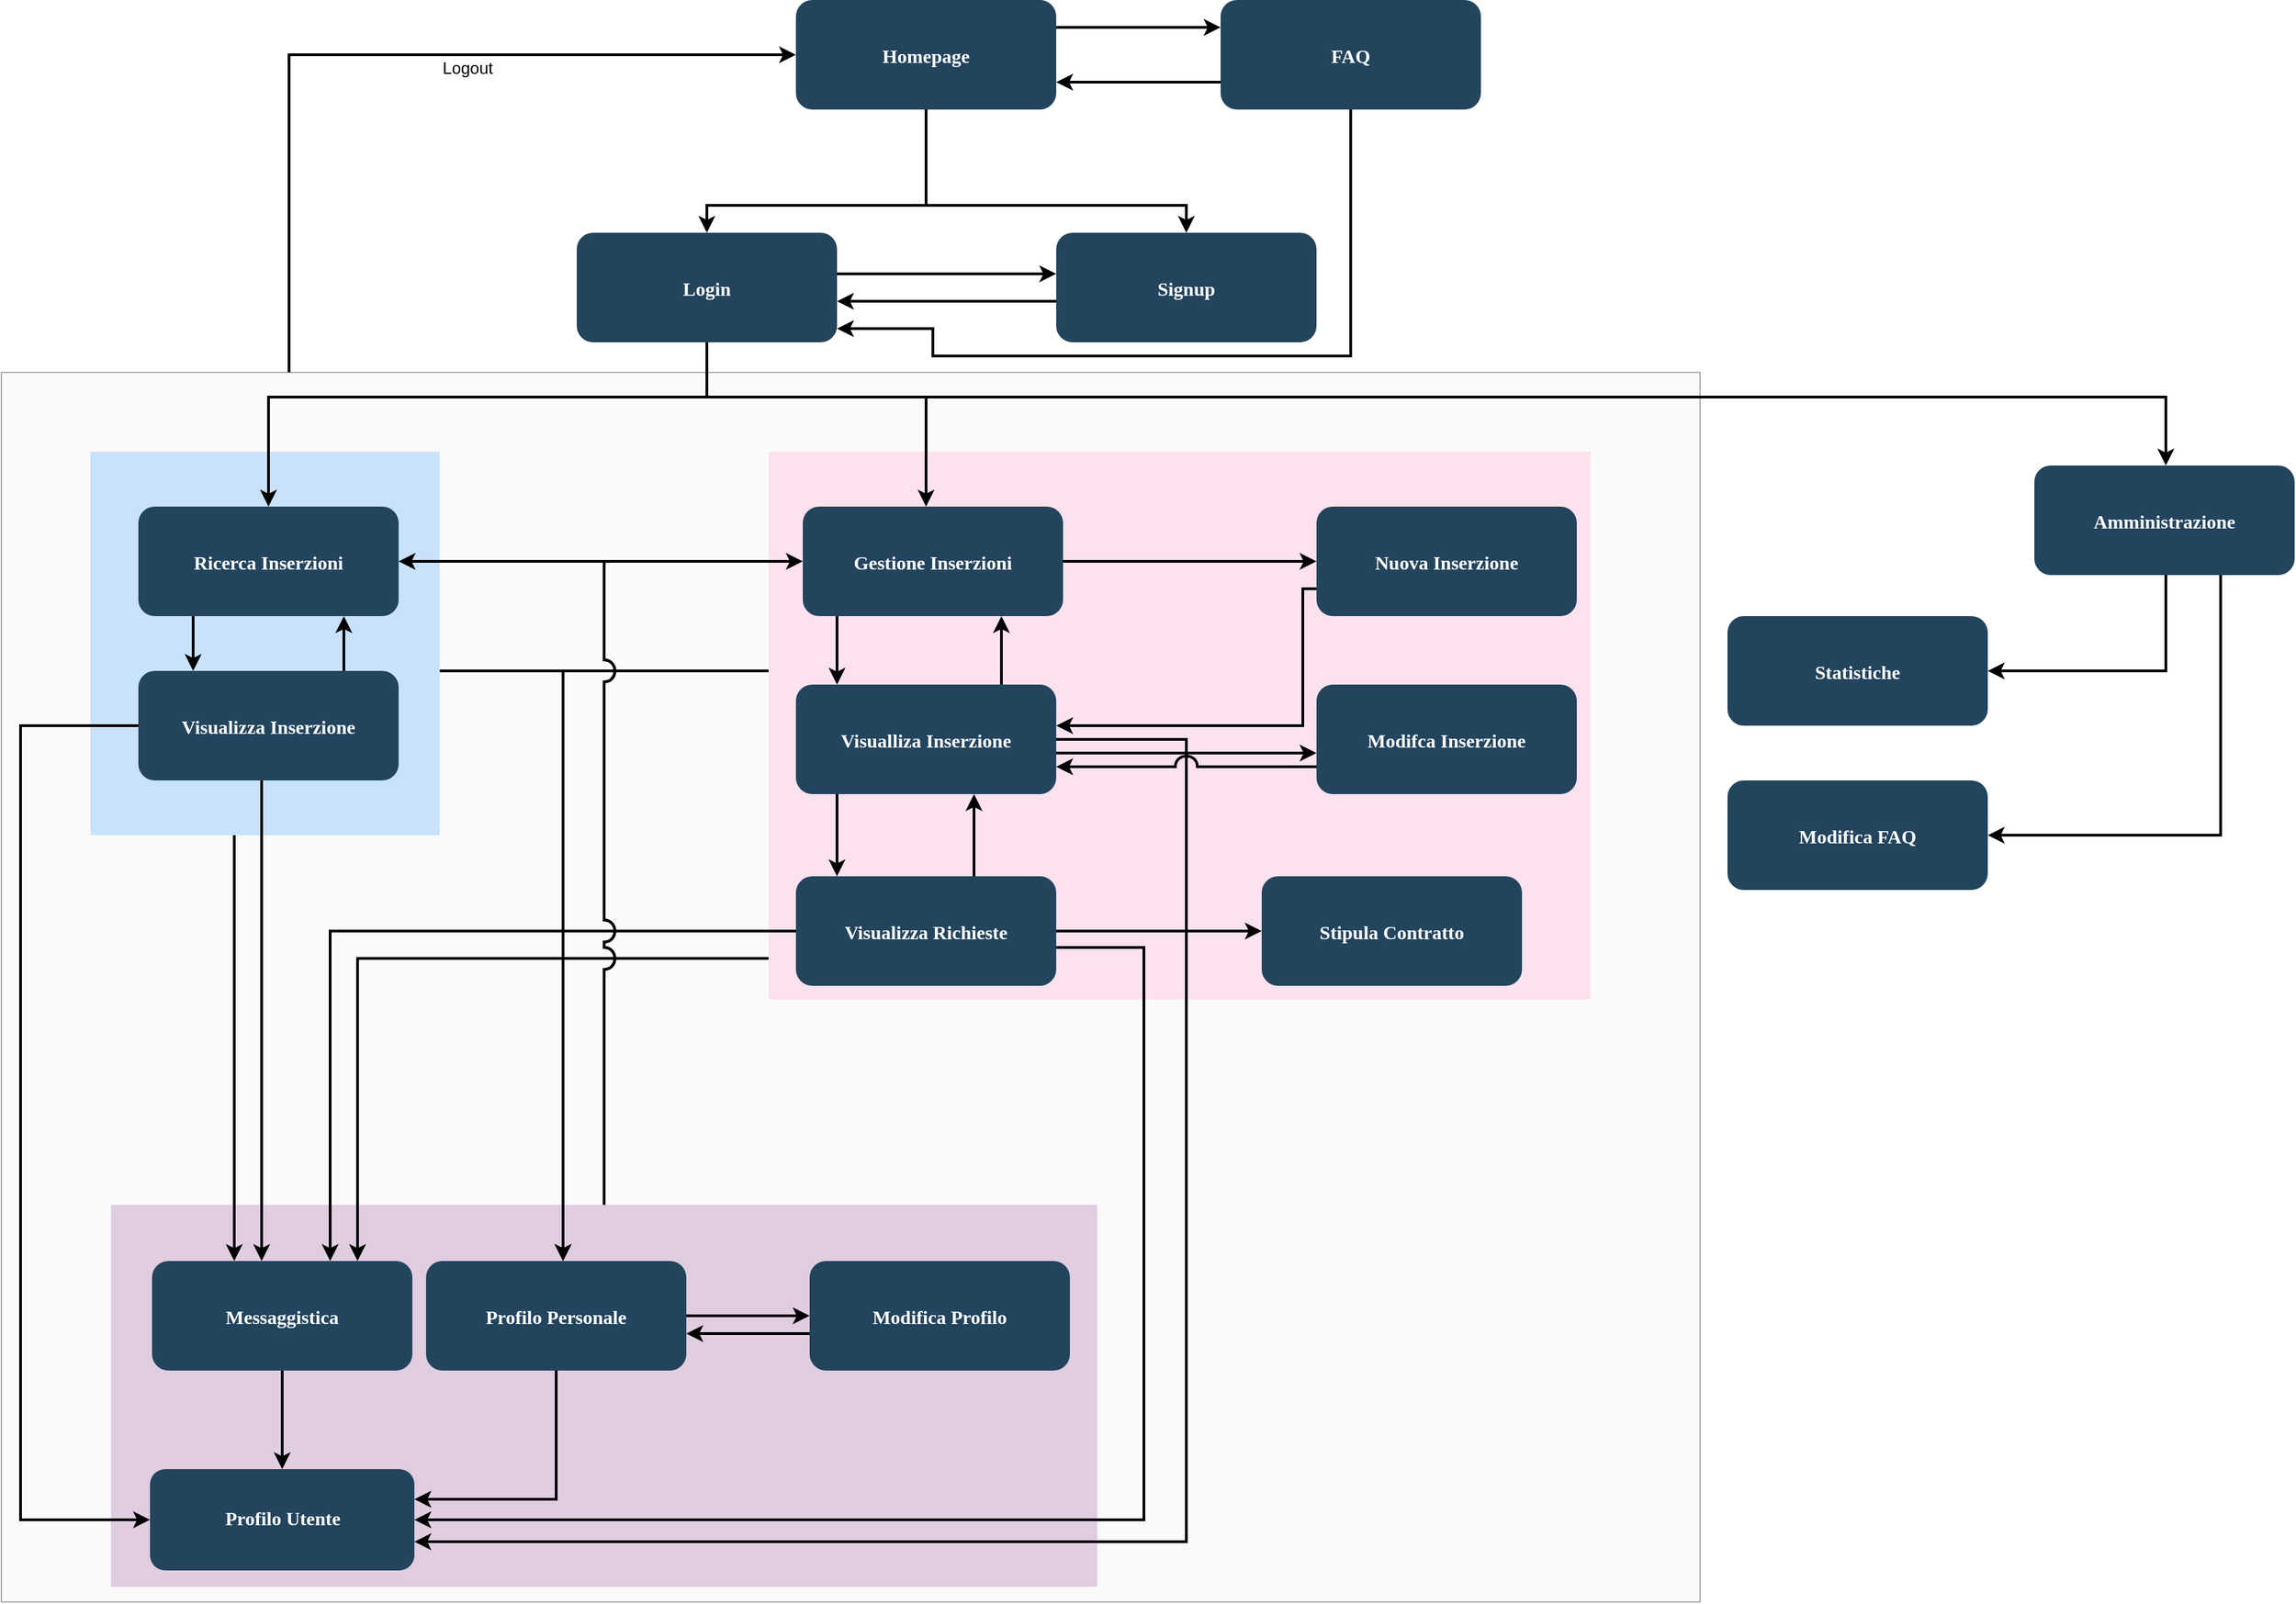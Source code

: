 <mxfile version="17.4.2" type="device" pages="2"><diagram name="Page-1" id="2c0d36ab-eaac-3732-788b-9136903baeff"><mxGraphModel dx="1720" dy="1222" grid="0" gridSize="10" guides="1" tooltips="1" connect="1" arrows="1" fold="1" page="1" pageScale="1.5" pageWidth="1169" pageHeight="827" background="none" math="0" shadow="0"><root><mxCell id="0"/><mxCell id="1" parent="0"/><mxCell id="XUxsGX9mkScb13CXOQdt-183" style="edgeStyle=orthogonalEdgeStyle;rounded=0;jumpStyle=arc;jumpSize=14;orthogonalLoop=1;jettySize=auto;html=1;targetPerimeterSpacing=0;strokeWidth=2;" parent="1" source="XUxsGX9mkScb13CXOQdt-182" target="2" edge="1"><mxGeometry relative="1" as="geometry"><Array as="points"><mxPoint x="210" y="110"/></Array></mxGeometry></mxCell><mxCell id="XUxsGX9mkScb13CXOQdt-182" value="" style="rounded=0;whiteSpace=wrap;html=1;fillColor=#f5f5f5;opacity=50;fontColor=#333333;strokeColor=#666666;" parent="1" vertex="1"><mxGeometry y="342" width="1240" height="898" as="geometry"/></mxCell><mxCell id="XUxsGX9mkScb13CXOQdt-155" value="" style="rounded=0;whiteSpace=wrap;html=1;fillColor=#c8a2c8;strokeColor=none;opacity=50;" parent="1" vertex="1"><mxGeometry x="80" y="950" width="720" height="279" as="geometry"/></mxCell><mxCell id="XUxsGX9mkScb13CXOQdt-161" style="edgeStyle=orthogonalEdgeStyle;rounded=0;orthogonalLoop=1;jettySize=auto;html=1;targetPerimeterSpacing=0;strokeWidth=2;" parent="1" source="XUxsGX9mkScb13CXOQdt-153" target="XUxsGX9mkScb13CXOQdt-157" edge="1"><mxGeometry relative="1" as="geometry"><Array as="points"><mxPoint x="410" y="560"/></Array></mxGeometry></mxCell><mxCell id="XUxsGX9mkScb13CXOQdt-167" style="edgeStyle=orthogonalEdgeStyle;rounded=0;orthogonalLoop=1;jettySize=auto;html=1;targetPerimeterSpacing=0;strokeWidth=2;" parent="1" source="XUxsGX9mkScb13CXOQdt-153" target="XUxsGX9mkScb13CXOQdt-165" edge="1"><mxGeometry relative="1" as="geometry"><Array as="points"><mxPoint x="170" y="840"/><mxPoint x="170" y="840"/></Array></mxGeometry></mxCell><mxCell id="XUxsGX9mkScb13CXOQdt-153" value="" style="rounded=0;whiteSpace=wrap;html=1;fillColor=#99CCFF;strokeColor=none;opacity=50;" parent="1" vertex="1"><mxGeometry x="65" y="400" width="255" height="280" as="geometry"/></mxCell><mxCell id="XUxsGX9mkScb13CXOQdt-159" style="edgeStyle=orthogonalEdgeStyle;rounded=0;orthogonalLoop=1;jettySize=auto;html=1;targetPerimeterSpacing=0;strokeWidth=2;" parent="1" source="XUxsGX9mkScb13CXOQdt-154" target="XUxsGX9mkScb13CXOQdt-157" edge="1"><mxGeometry relative="1" as="geometry"><Array as="points"><mxPoint x="410" y="560"/></Array></mxGeometry></mxCell><mxCell id="XUxsGX9mkScb13CXOQdt-168" style="edgeStyle=orthogonalEdgeStyle;rounded=0;orthogonalLoop=1;jettySize=auto;html=1;targetPerimeterSpacing=0;strokeWidth=2;" parent="1" source="XUxsGX9mkScb13CXOQdt-154" target="XUxsGX9mkScb13CXOQdt-165" edge="1"><mxGeometry relative="1" as="geometry"><Array as="points"><mxPoint x="260" y="770"/></Array></mxGeometry></mxCell><mxCell id="XUxsGX9mkScb13CXOQdt-154" value="" style="rounded=0;whiteSpace=wrap;html=1;fillColor=#FFCCE6;strokeColor=none;opacity=50;" parent="1" vertex="1"><mxGeometry x="560" y="400" width="600" height="400" as="geometry"/></mxCell><mxCell id="XUxsGX9mkScb13CXOQdt-131" style="edgeStyle=orthogonalEdgeStyle;rounded=0;orthogonalLoop=1;jettySize=auto;html=1;targetPerimeterSpacing=0;strokeWidth=2;" parent="1" source="2" target="XUxsGX9mkScb13CXOQdt-130" edge="1"><mxGeometry relative="1" as="geometry"><Array as="points"><mxPoint x="675" y="220"/><mxPoint x="865" y="220"/></Array></mxGeometry></mxCell><mxCell id="XUxsGX9mkScb13CXOQdt-202" style="edgeStyle=orthogonalEdgeStyle;rounded=0;jumpStyle=arc;jumpSize=14;orthogonalLoop=1;jettySize=auto;html=1;targetPerimeterSpacing=0;strokeWidth=2;" parent="1" source="2" target="XUxsGX9mkScb13CXOQdt-201" edge="1"><mxGeometry relative="1" as="geometry"><Array as="points"><mxPoint x="830" y="90"/><mxPoint x="830" y="90"/></Array></mxGeometry></mxCell><mxCell id="2" value="Homepage" style="rounded=1;fillColor=#23445D;gradientColor=none;strokeColor=none;fontColor=#FFFFFF;fontStyle=1;fontFamily=Tahoma;fontSize=14" parent="1" vertex="1"><mxGeometry x="580" y="70" width="190" height="80" as="geometry"/></mxCell><mxCell id="59" value="" style="edgeStyle=elbowEdgeStyle;elbow=vertical;strokeWidth=2;rounded=0" parent="1" source="2" target="XUxsGX9mkScb13CXOQdt-123" edge="1"><mxGeometry x="347" y="225.5" width="100" height="100" as="geometry"><mxPoint x="920" y="300" as="sourcePoint"/><mxPoint x="850" y="320" as="targetPoint"/><Array as="points"><mxPoint x="515" y="220"/><mxPoint x="550" y="200"/><mxPoint x="720" y="200"/><mxPoint x="590" y="220"/><mxPoint x="580" y="200"/><mxPoint x="870" y="280"/><mxPoint x="850" y="280"/><mxPoint x="850" y="290"/><mxPoint x="850" y="300"/><mxPoint x="980" y="250"/><mxPoint x="980" y="226"/><mxPoint x="920" y="300"/></Array></mxGeometry></mxCell><mxCell id="XUxsGX9mkScb13CXOQdt-128" style="edgeStyle=orthogonalEdgeStyle;rounded=0;orthogonalLoop=1;jettySize=auto;html=1;targetPerimeterSpacing=0;strokeWidth=2;" parent="1" source="XUxsGX9mkScb13CXOQdt-123" target="XUxsGX9mkScb13CXOQdt-129" edge="1"><mxGeometry relative="1" as="geometry"><mxPoint x="590" y="360" as="targetPoint"/><Array as="points"><mxPoint x="515" y="360"/><mxPoint x="195" y="360"/></Array></mxGeometry></mxCell><mxCell id="XUxsGX9mkScb13CXOQdt-132" style="edgeStyle=orthogonalEdgeStyle;rounded=0;orthogonalLoop=1;jettySize=auto;html=1;targetPerimeterSpacing=0;strokeWidth=2;" parent="1" source="XUxsGX9mkScb13CXOQdt-123" target="XUxsGX9mkScb13CXOQdt-130" edge="1"><mxGeometry relative="1" as="geometry"><Array as="points"><mxPoint x="640" y="270"/><mxPoint x="640" y="270"/></Array></mxGeometry></mxCell><mxCell id="XUxsGX9mkScb13CXOQdt-145" style="edgeStyle=orthogonalEdgeStyle;rounded=0;orthogonalLoop=1;jettySize=auto;html=1;targetPerimeterSpacing=0;strokeWidth=2;" parent="1" source="XUxsGX9mkScb13CXOQdt-123" target="XUxsGX9mkScb13CXOQdt-143" edge="1"><mxGeometry relative="1" as="geometry"><Array as="points"><mxPoint x="515" y="360"/><mxPoint x="675" y="360"/></Array></mxGeometry></mxCell><mxCell id="XUxsGX9mkScb13CXOQdt-150" style="edgeStyle=orthogonalEdgeStyle;rounded=0;orthogonalLoop=1;jettySize=auto;html=1;targetPerimeterSpacing=0;strokeWidth=2;" parent="1" source="XUxsGX9mkScb13CXOQdt-123" target="XUxsGX9mkScb13CXOQdt-144" edge="1"><mxGeometry relative="1" as="geometry"><Array as="points"><mxPoint x="515" y="360"/><mxPoint x="1580" y="360"/></Array></mxGeometry></mxCell><mxCell id="XUxsGX9mkScb13CXOQdt-123" value="Login" style="rounded=1;fillColor=#23445D;gradientColor=none;strokeColor=none;fontColor=#FFFFFF;fontStyle=1;fontFamily=Tahoma;fontSize=14" parent="1" vertex="1"><mxGeometry x="420" y="240" width="190" height="80" as="geometry"/></mxCell><mxCell id="XUxsGX9mkScb13CXOQdt-163" style="edgeStyle=orthogonalEdgeStyle;rounded=0;orthogonalLoop=1;jettySize=auto;html=1;targetPerimeterSpacing=0;strokeWidth=2;" parent="1" source="XUxsGX9mkScb13CXOQdt-129" target="XUxsGX9mkScb13CXOQdt-162" edge="1"><mxGeometry relative="1" as="geometry"><Array as="points"><mxPoint x="140" y="540"/><mxPoint x="140" y="540"/></Array></mxGeometry></mxCell><mxCell id="XUxsGX9mkScb13CXOQdt-129" value="Ricerca Inserzioni" style="rounded=1;fillColor=#23445D;gradientColor=none;strokeColor=none;fontColor=#FFFFFF;fontStyle=1;fontFamily=Tahoma;fontSize=14" parent="1" vertex="1"><mxGeometry x="100" y="440" width="190" height="80" as="geometry"/></mxCell><mxCell id="XUxsGX9mkScb13CXOQdt-149" style="edgeStyle=orthogonalEdgeStyle;rounded=0;orthogonalLoop=1;jettySize=auto;html=1;targetPerimeterSpacing=0;strokeWidth=2;" parent="1" source="XUxsGX9mkScb13CXOQdt-130" target="XUxsGX9mkScb13CXOQdt-123" edge="1"><mxGeometry relative="1" as="geometry"><Array as="points"><mxPoint x="690" y="290"/><mxPoint x="690" y="290"/></Array></mxGeometry></mxCell><mxCell id="XUxsGX9mkScb13CXOQdt-130" value="Signup" style="rounded=1;fillColor=#23445D;gradientColor=none;strokeColor=none;fontColor=#FFFFFF;fontStyle=1;fontFamily=Tahoma;fontSize=14" parent="1" vertex="1"><mxGeometry x="770" y="240" width="190" height="80" as="geometry"/></mxCell><mxCell id="XUxsGX9mkScb13CXOQdt-170" style="edgeStyle=orthogonalEdgeStyle;rounded=0;orthogonalLoop=1;jettySize=auto;html=1;targetPerimeterSpacing=0;strokeWidth=2;" parent="1" source="XUxsGX9mkScb13CXOQdt-143" target="XUxsGX9mkScb13CXOQdt-169" edge="1"><mxGeometry relative="1" as="geometry"><Array as="points"><mxPoint x="610" y="530"/><mxPoint x="610" y="530"/></Array></mxGeometry></mxCell><mxCell id="XUxsGX9mkScb13CXOQdt-188" style="edgeStyle=orthogonalEdgeStyle;rounded=0;jumpStyle=arc;jumpSize=14;orthogonalLoop=1;jettySize=auto;html=1;targetPerimeterSpacing=0;strokeWidth=2;" parent="1" source="XUxsGX9mkScb13CXOQdt-143" target="XUxsGX9mkScb13CXOQdt-187" edge="1"><mxGeometry relative="1" as="geometry"/></mxCell><mxCell id="XUxsGX9mkScb13CXOQdt-143" value="Gestione Inserzioni" style="rounded=1;fillColor=#23445D;gradientColor=none;strokeColor=none;fontColor=#FFFFFF;fontStyle=1;fontFamily=Tahoma;fontSize=14" parent="1" vertex="1"><mxGeometry x="585" y="440" width="190" height="80" as="geometry"/></mxCell><mxCell id="XUxsGX9mkScb13CXOQdt-199" style="edgeStyle=orthogonalEdgeStyle;rounded=0;jumpStyle=arc;jumpSize=14;orthogonalLoop=1;jettySize=auto;html=1;targetPerimeterSpacing=0;strokeWidth=2;" parent="1" source="XUxsGX9mkScb13CXOQdt-144" target="XUxsGX9mkScb13CXOQdt-197" edge="1"><mxGeometry relative="1" as="geometry"><Array as="points"><mxPoint x="1580" y="560"/></Array></mxGeometry></mxCell><mxCell id="XUxsGX9mkScb13CXOQdt-200" style="edgeStyle=orthogonalEdgeStyle;rounded=0;jumpStyle=arc;jumpSize=14;orthogonalLoop=1;jettySize=auto;html=1;targetPerimeterSpacing=0;strokeWidth=2;" parent="1" source="XUxsGX9mkScb13CXOQdt-144" target="XUxsGX9mkScb13CXOQdt-198" edge="1"><mxGeometry relative="1" as="geometry"><Array as="points"><mxPoint x="1620" y="680"/></Array></mxGeometry></mxCell><mxCell id="XUxsGX9mkScb13CXOQdt-144" value="Amministrazione" style="rounded=1;fillColor=#23445D;gradientColor=none;strokeColor=none;fontColor=#FFFFFF;fontStyle=1;fontFamily=Tahoma;fontSize=14" parent="1" vertex="1"><mxGeometry x="1484" y="410" width="190" height="80" as="geometry"/></mxCell><mxCell id="FKg7zZZRLXR8cIjzp4_A-60" style="edgeStyle=orthogonalEdgeStyle;rounded=0;orthogonalLoop=1;jettySize=auto;html=1;strokeWidth=2;" parent="1" source="XUxsGX9mkScb13CXOQdt-156" target="XUxsGX9mkScb13CXOQdt-157" edge="1"><mxGeometry relative="1" as="geometry"><Array as="points"><mxPoint x="550" y="1044"/><mxPoint x="550" y="1044"/></Array></mxGeometry></mxCell><mxCell id="XUxsGX9mkScb13CXOQdt-156" value="Modifica Profilo" style="rounded=1;fillColor=#23445D;gradientColor=none;strokeColor=none;fontColor=#FFFFFF;fontStyle=1;fontFamily=Tahoma;fontSize=14" parent="1" vertex="1"><mxGeometry x="590" y="991" width="190" height="80" as="geometry"/></mxCell><mxCell id="XUxsGX9mkScb13CXOQdt-158" style="edgeStyle=orthogonalEdgeStyle;rounded=0;orthogonalLoop=1;jettySize=auto;html=1;targetPerimeterSpacing=0;strokeWidth=2;" parent="1" source="XUxsGX9mkScb13CXOQdt-157" target="XUxsGX9mkScb13CXOQdt-156" edge="1"><mxGeometry relative="1" as="geometry"/></mxCell><mxCell id="FKg7zZZRLXR8cIjzp4_A-69" style="edgeStyle=orthogonalEdgeStyle;rounded=0;orthogonalLoop=1;jettySize=auto;html=1;strokeWidth=2;" parent="1" source="XUxsGX9mkScb13CXOQdt-157" target="FKg7zZZRLXR8cIjzp4_A-65" edge="1"><mxGeometry relative="1" as="geometry"><Array as="points"><mxPoint x="405" y="1165"/></Array></mxGeometry></mxCell><mxCell id="XUxsGX9mkScb13CXOQdt-157" value="Profilo Personale" style="rounded=1;fillColor=#23445D;gradientColor=none;strokeColor=none;fontColor=#FFFFFF;fontStyle=1;fontFamily=Tahoma;fontSize=14" parent="1" vertex="1"><mxGeometry x="310" y="991" width="190" height="80" as="geometry"/></mxCell><mxCell id="XUxsGX9mkScb13CXOQdt-166" style="edgeStyle=orthogonalEdgeStyle;rounded=0;orthogonalLoop=1;jettySize=auto;html=1;targetPerimeterSpacing=0;strokeWidth=2;" parent="1" source="XUxsGX9mkScb13CXOQdt-162" target="XUxsGX9mkScb13CXOQdt-165" edge="1"><mxGeometry relative="1" as="geometry"><Array as="points"><mxPoint x="190" y="810"/><mxPoint x="190" y="810"/></Array></mxGeometry></mxCell><mxCell id="XUxsGX9mkScb13CXOQdt-173" style="edgeStyle=orthogonalEdgeStyle;rounded=0;orthogonalLoop=1;jettySize=auto;html=1;targetPerimeterSpacing=0;strokeWidth=2;" parent="1" source="XUxsGX9mkScb13CXOQdt-162" target="XUxsGX9mkScb13CXOQdt-129" edge="1"><mxGeometry relative="1" as="geometry"><Array as="points"><mxPoint x="250" y="540"/><mxPoint x="250" y="540"/></Array></mxGeometry></mxCell><mxCell id="FKg7zZZRLXR8cIjzp4_A-68" style="edgeStyle=orthogonalEdgeStyle;rounded=0;orthogonalLoop=1;jettySize=auto;html=1;strokeWidth=2;" parent="1" source="XUxsGX9mkScb13CXOQdt-162" target="FKg7zZZRLXR8cIjzp4_A-65" edge="1"><mxGeometry relative="1" as="geometry"><Array as="points"><mxPoint x="14" y="600"/><mxPoint x="14" y="1180"/></Array></mxGeometry></mxCell><mxCell id="XUxsGX9mkScb13CXOQdt-162" value="Visualizza Inserzione" style="rounded=1;fillColor=#23445D;gradientColor=none;strokeColor=none;fontColor=#FFFFFF;fontStyle=1;fontFamily=Tahoma;fontSize=14" parent="1" vertex="1"><mxGeometry x="100" y="560" width="190" height="80" as="geometry"/></mxCell><mxCell id="FKg7zZZRLXR8cIjzp4_A-66" value="" style="edgeStyle=orthogonalEdgeStyle;rounded=0;orthogonalLoop=1;jettySize=auto;html=1;strokeWidth=2;" parent="1" source="XUxsGX9mkScb13CXOQdt-165" target="FKg7zZZRLXR8cIjzp4_A-65" edge="1"><mxGeometry relative="1" as="geometry"/></mxCell><mxCell id="XUxsGX9mkScb13CXOQdt-165" value="Messaggistica" style="rounded=1;fillColor=#23445D;gradientColor=none;strokeColor=none;fontColor=#FFFFFF;fontStyle=1;fontFamily=Tahoma;fontSize=14" parent="1" vertex="1"><mxGeometry x="110" y="991" width="190" height="80" as="geometry"/></mxCell><mxCell id="XUxsGX9mkScb13CXOQdt-171" style="edgeStyle=orthogonalEdgeStyle;rounded=0;orthogonalLoop=1;jettySize=auto;html=1;targetPerimeterSpacing=0;strokeWidth=2;" parent="1" source="XUxsGX9mkScb13CXOQdt-194" target="XUxsGX9mkScb13CXOQdt-165" edge="1"><mxGeometry relative="1" as="geometry"><Array as="points"><mxPoint x="240" y="750"/></Array></mxGeometry></mxCell><mxCell id="XUxsGX9mkScb13CXOQdt-172" style="edgeStyle=orthogonalEdgeStyle;rounded=0;orthogonalLoop=1;jettySize=auto;html=1;targetPerimeterSpacing=0;strokeWidth=2;" parent="1" source="XUxsGX9mkScb13CXOQdt-169" target="XUxsGX9mkScb13CXOQdt-143" edge="1"><mxGeometry relative="1" as="geometry"><Array as="points"><mxPoint x="730" y="540"/><mxPoint x="730" y="540"/></Array></mxGeometry></mxCell><mxCell id="XUxsGX9mkScb13CXOQdt-190" style="edgeStyle=orthogonalEdgeStyle;rounded=0;jumpStyle=arc;jumpSize=14;orthogonalLoop=1;jettySize=auto;html=1;targetPerimeterSpacing=0;strokeWidth=2;" parent="1" source="XUxsGX9mkScb13CXOQdt-169" target="XUxsGX9mkScb13CXOQdt-189" edge="1"><mxGeometry relative="1" as="geometry"><Array as="points"><mxPoint x="860" y="620"/><mxPoint x="860" y="620"/></Array></mxGeometry></mxCell><mxCell id="XUxsGX9mkScb13CXOQdt-195" style="edgeStyle=orthogonalEdgeStyle;rounded=0;jumpStyle=arc;jumpSize=14;orthogonalLoop=1;jettySize=auto;html=1;targetPerimeterSpacing=0;strokeWidth=2;" parent="1" source="XUxsGX9mkScb13CXOQdt-169" target="XUxsGX9mkScb13CXOQdt-194" edge="1"><mxGeometry relative="1" as="geometry"><Array as="points"><mxPoint x="610" y="680"/><mxPoint x="610" y="680"/></Array></mxGeometry></mxCell><mxCell id="FKg7zZZRLXR8cIjzp4_A-67" style="edgeStyle=orthogonalEdgeStyle;rounded=0;orthogonalLoop=1;jettySize=auto;html=1;strokeWidth=2;" parent="1" source="XUxsGX9mkScb13CXOQdt-194" target="FKg7zZZRLXR8cIjzp4_A-65" edge="1"><mxGeometry relative="1" as="geometry"><Array as="points"><mxPoint x="834" y="762"/><mxPoint x="834" y="1180"/></Array></mxGeometry></mxCell><mxCell id="FKg7zZZRLXR8cIjzp4_A-73" style="edgeStyle=orthogonalEdgeStyle;rounded=0;orthogonalLoop=1;jettySize=auto;html=1;strokeWidth=2;" parent="1" source="XUxsGX9mkScb13CXOQdt-169" target="FKg7zZZRLXR8cIjzp4_A-65" edge="1"><mxGeometry relative="1" as="geometry"><Array as="points"><mxPoint x="865" y="610"/><mxPoint x="865" y="1196"/></Array></mxGeometry></mxCell><mxCell id="XUxsGX9mkScb13CXOQdt-169" value="Visualliza Inserzione" style="rounded=1;fillColor=#23445D;gradientColor=none;strokeColor=none;fontColor=#FFFFFF;fontStyle=1;fontFamily=Tahoma;fontSize=14" parent="1" vertex="1"><mxGeometry x="580" y="570" width="190" height="80" as="geometry"/></mxCell><mxCell id="XUxsGX9mkScb13CXOQdt-174" style="edgeStyle=orthogonalEdgeStyle;rounded=0;orthogonalLoop=1;jettySize=auto;html=1;entryX=1;entryY=0.5;entryDx=0;entryDy=0;targetPerimeterSpacing=0;strokeWidth=2;jumpSize=14;jumpStyle=arc;" parent="1" source="XUxsGX9mkScb13CXOQdt-155" target="XUxsGX9mkScb13CXOQdt-129" edge="1"><mxGeometry relative="1" as="geometry"/></mxCell><mxCell id="XUxsGX9mkScb13CXOQdt-175" style="edgeStyle=orthogonalEdgeStyle;rounded=0;orthogonalLoop=1;jettySize=auto;html=1;targetPerimeterSpacing=0;strokeWidth=2;jumpStyle=arc;jumpSize=14;" parent="1" source="XUxsGX9mkScb13CXOQdt-155" target="XUxsGX9mkScb13CXOQdt-143" edge="1"><mxGeometry relative="1" as="geometry"><Array as="points"><mxPoint x="440" y="480"/></Array></mxGeometry></mxCell><mxCell id="XUxsGX9mkScb13CXOQdt-184" value="Logout" style="text;html=1;align=center;verticalAlign=middle;resizable=0;points=[];autosize=1;strokeColor=none;fillColor=none;" parent="1" vertex="1"><mxGeometry x="315" y="110" width="50" height="20" as="geometry"/></mxCell><mxCell id="XUxsGX9mkScb13CXOQdt-191" style="edgeStyle=orthogonalEdgeStyle;rounded=0;jumpStyle=arc;jumpSize=14;orthogonalLoop=1;jettySize=auto;html=1;targetPerimeterSpacing=0;strokeWidth=2;" parent="1" source="XUxsGX9mkScb13CXOQdt-187" target="XUxsGX9mkScb13CXOQdt-169" edge="1"><mxGeometry relative="1" as="geometry"><Array as="points"><mxPoint x="950" y="500"/><mxPoint x="950" y="600"/></Array></mxGeometry></mxCell><mxCell id="XUxsGX9mkScb13CXOQdt-187" value="Nuova Inserzione" style="rounded=1;fillColor=#23445D;gradientColor=none;strokeColor=none;fontColor=#FFFFFF;fontStyle=1;fontFamily=Tahoma;fontSize=14" parent="1" vertex="1"><mxGeometry x="960" y="440" width="190" height="80" as="geometry"/></mxCell><mxCell id="XUxsGX9mkScb13CXOQdt-192" style="edgeStyle=orthogonalEdgeStyle;rounded=0;jumpStyle=arc;jumpSize=14;orthogonalLoop=1;jettySize=auto;html=1;targetPerimeterSpacing=0;strokeWidth=2;" parent="1" source="XUxsGX9mkScb13CXOQdt-189" target="XUxsGX9mkScb13CXOQdt-169" edge="1"><mxGeometry relative="1" as="geometry"><Array as="points"><mxPoint x="870" y="630"/><mxPoint x="870" y="630"/></Array></mxGeometry></mxCell><mxCell id="XUxsGX9mkScb13CXOQdt-189" value="Modifca Inserzione" style="rounded=1;fillColor=#23445D;gradientColor=none;strokeColor=none;fontColor=#FFFFFF;fontStyle=1;fontFamily=Tahoma;fontSize=14" parent="1" vertex="1"><mxGeometry x="960" y="570" width="190" height="80" as="geometry"/></mxCell><mxCell id="XUxsGX9mkScb13CXOQdt-196" style="edgeStyle=orthogonalEdgeStyle;rounded=0;jumpStyle=arc;jumpSize=14;orthogonalLoop=1;jettySize=auto;html=1;targetPerimeterSpacing=0;strokeWidth=2;" parent="1" source="XUxsGX9mkScb13CXOQdt-194" target="XUxsGX9mkScb13CXOQdt-169" edge="1"><mxGeometry relative="1" as="geometry"><Array as="points"><mxPoint x="710" y="680"/><mxPoint x="710" y="680"/></Array></mxGeometry></mxCell><mxCell id="FKg7zZZRLXR8cIjzp4_A-72" style="edgeStyle=orthogonalEdgeStyle;rounded=0;orthogonalLoop=1;jettySize=auto;html=1;strokeWidth=2;" parent="1" source="XUxsGX9mkScb13CXOQdt-194" target="FKg7zZZRLXR8cIjzp4_A-71" edge="1"><mxGeometry relative="1" as="geometry"/></mxCell><mxCell id="XUxsGX9mkScb13CXOQdt-194" value="Visualizza Richieste" style="rounded=1;fillColor=#23445D;gradientColor=none;strokeColor=none;fontColor=#FFFFFF;fontStyle=1;fontFamily=Tahoma;fontSize=14" parent="1" vertex="1"><mxGeometry x="580" y="710" width="190" height="80" as="geometry"/></mxCell><mxCell id="XUxsGX9mkScb13CXOQdt-197" value="Statistiche" style="rounded=1;fillColor=#23445D;gradientColor=none;strokeColor=none;fontColor=#FFFFFF;fontStyle=1;fontFamily=Tahoma;fontSize=14" parent="1" vertex="1"><mxGeometry x="1260" y="520" width="190" height="80" as="geometry"/></mxCell><mxCell id="XUxsGX9mkScb13CXOQdt-198" value="Modifica FAQ" style="rounded=1;fillColor=#23445D;gradientColor=none;strokeColor=none;fontColor=#FFFFFF;fontStyle=1;fontFamily=Tahoma;fontSize=14" parent="1" vertex="1"><mxGeometry x="1260" y="640" width="190" height="80" as="geometry"/></mxCell><mxCell id="XUxsGX9mkScb13CXOQdt-203" style="edgeStyle=orthogonalEdgeStyle;rounded=0;jumpStyle=arc;jumpSize=14;orthogonalLoop=1;jettySize=auto;html=1;targetPerimeterSpacing=0;strokeWidth=2;" parent="1" source="XUxsGX9mkScb13CXOQdt-201" target="2" edge="1"><mxGeometry relative="1" as="geometry"><Array as="points"><mxPoint x="830" y="130"/><mxPoint x="830" y="130"/></Array></mxGeometry></mxCell><mxCell id="FKg7zZZRLXR8cIjzp4_A-59" style="edgeStyle=orthogonalEdgeStyle;rounded=0;orthogonalLoop=1;jettySize=auto;html=1;strokeWidth=2;" parent="1" source="XUxsGX9mkScb13CXOQdt-201" target="XUxsGX9mkScb13CXOQdt-123" edge="1"><mxGeometry relative="1" as="geometry"><Array as="points"><mxPoint x="985" y="330"/><mxPoint x="680" y="330"/><mxPoint x="680" y="310"/></Array></mxGeometry></mxCell><mxCell id="XUxsGX9mkScb13CXOQdt-201" value="FAQ" style="rounded=1;fillColor=#23445D;gradientColor=none;strokeColor=none;fontColor=#FFFFFF;fontStyle=1;fontFamily=Tahoma;fontSize=14" parent="1" vertex="1"><mxGeometry x="890" y="70" width="190" height="80" as="geometry"/></mxCell><mxCell id="FKg7zZZRLXR8cIjzp4_A-65" value="Profilo Utente" style="whiteSpace=wrap;html=1;fontSize=14;fontFamily=Tahoma;fillColor=#23445D;strokeColor=none;fontColor=#FFFFFF;rounded=1;gradientColor=none;fontStyle=1;" parent="1" vertex="1"><mxGeometry x="108.5" y="1143" width="193" height="74" as="geometry"/></mxCell><mxCell id="FKg7zZZRLXR8cIjzp4_A-71" value="Stipula Contratto" style="rounded=1;fillColor=#23445D;gradientColor=none;strokeColor=none;fontColor=#FFFFFF;fontStyle=1;fontFamily=Tahoma;fontSize=14" parent="1" vertex="1"><mxGeometry x="920" y="710" width="190" height="80" as="geometry"/></mxCell></root></mxGraphModel></diagram><diagram name="Copia di Page-1" id="ZrOuj8dG8_QneMNjXua5"><mxGraphModel dx="1577" dy="1120" grid="0" gridSize="10" guides="1" tooltips="1" connect="1" arrows="1" fold="1" page="1" pageScale="1.5" pageWidth="1169" pageHeight="827" background="none" math="0" shadow="0"><root><mxCell id="vwg7gPni-afgRsGT6AvC-0"/><mxCell id="vwg7gPni-afgRsGT6AvC-1" parent="vwg7gPni-afgRsGT6AvC-0"/><mxCell id="vwg7gPni-afgRsGT6AvC-2" style="edgeStyle=orthogonalEdgeStyle;rounded=0;jumpStyle=arc;jumpSize=14;orthogonalLoop=1;jettySize=auto;html=1;targetPerimeterSpacing=0;strokeWidth=2;" edge="1" parent="vwg7gPni-afgRsGT6AvC-1" source="vwg7gPni-afgRsGT6AvC-3" target="vwg7gPni-afgRsGT6AvC-13"><mxGeometry relative="1" as="geometry"><Array as="points"><mxPoint x="210" y="110"/></Array></mxGeometry></mxCell><mxCell id="vwg7gPni-afgRsGT6AvC-3" value="" style="rounded=0;whiteSpace=wrap;html=1;fillColor=#f5f5f5;opacity=50;fontColor=#333333;strokeColor=#666666;" vertex="1" parent="vwg7gPni-afgRsGT6AvC-1"><mxGeometry y="342" width="1240" height="898" as="geometry"/></mxCell><mxCell id="vwg7gPni-afgRsGT6AvC-4" value="" style="rounded=0;whiteSpace=wrap;html=1;fillColor=#c8a2c8;strokeColor=none;opacity=50;" vertex="1" parent="vwg7gPni-afgRsGT6AvC-1"><mxGeometry x="80" y="950" width="720" height="279" as="geometry"/></mxCell><mxCell id="vwg7gPni-afgRsGT6AvC-5" style="edgeStyle=orthogonalEdgeStyle;rounded=0;orthogonalLoop=1;jettySize=auto;html=1;targetPerimeterSpacing=0;strokeWidth=2;" edge="1" parent="vwg7gPni-afgRsGT6AvC-1" source="vwg7gPni-afgRsGT6AvC-7" target="vwg7gPni-afgRsGT6AvC-34"><mxGeometry relative="1" as="geometry"><Array as="points"><mxPoint x="410" y="560"/></Array></mxGeometry></mxCell><mxCell id="vwg7gPni-afgRsGT6AvC-6" style="edgeStyle=orthogonalEdgeStyle;rounded=0;orthogonalLoop=1;jettySize=auto;html=1;targetPerimeterSpacing=0;strokeWidth=2;" edge="1" parent="vwg7gPni-afgRsGT6AvC-1" source="vwg7gPni-afgRsGT6AvC-7" target="vwg7gPni-afgRsGT6AvC-40"><mxGeometry relative="1" as="geometry"><Array as="points"><mxPoint x="170" y="840"/><mxPoint x="170" y="840"/></Array></mxGeometry></mxCell><mxCell id="vwg7gPni-afgRsGT6AvC-7" value="" style="rounded=0;whiteSpace=wrap;html=1;fillColor=#99CCFF;strokeColor=none;opacity=50;" vertex="1" parent="vwg7gPni-afgRsGT6AvC-1"><mxGeometry x="65" y="400" width="255" height="280" as="geometry"/></mxCell><mxCell id="vwg7gPni-afgRsGT6AvC-8" style="edgeStyle=orthogonalEdgeStyle;rounded=0;orthogonalLoop=1;jettySize=auto;html=1;targetPerimeterSpacing=0;strokeWidth=2;" edge="1" parent="vwg7gPni-afgRsGT6AvC-1" source="vwg7gPni-afgRsGT6AvC-10" target="vwg7gPni-afgRsGT6AvC-34"><mxGeometry relative="1" as="geometry"><Array as="points"><mxPoint x="410" y="560"/></Array></mxGeometry></mxCell><mxCell id="vwg7gPni-afgRsGT6AvC-9" style="edgeStyle=orthogonalEdgeStyle;rounded=0;orthogonalLoop=1;jettySize=auto;html=1;targetPerimeterSpacing=0;strokeWidth=2;" edge="1" parent="vwg7gPni-afgRsGT6AvC-1" source="vwg7gPni-afgRsGT6AvC-10" target="vwg7gPni-afgRsGT6AvC-40"><mxGeometry relative="1" as="geometry"><Array as="points"><mxPoint x="260" y="770"/></Array></mxGeometry></mxCell><mxCell id="vwg7gPni-afgRsGT6AvC-10" value="" style="rounded=0;whiteSpace=wrap;html=1;fillColor=#FFCCE6;strokeColor=none;opacity=50;" vertex="1" parent="vwg7gPni-afgRsGT6AvC-1"><mxGeometry x="560" y="400" width="600" height="400" as="geometry"/></mxCell><mxCell id="vwg7gPni-afgRsGT6AvC-11" style="edgeStyle=orthogonalEdgeStyle;rounded=0;orthogonalLoop=1;jettySize=auto;html=1;targetPerimeterSpacing=0;strokeWidth=2;" edge="1" parent="vwg7gPni-afgRsGT6AvC-1" source="vwg7gPni-afgRsGT6AvC-13" target="vwg7gPni-afgRsGT6AvC-23"><mxGeometry relative="1" as="geometry"><Array as="points"><mxPoint x="675" y="220"/><mxPoint x="865" y="220"/></Array></mxGeometry></mxCell><mxCell id="vwg7gPni-afgRsGT6AvC-12" style="edgeStyle=orthogonalEdgeStyle;rounded=0;jumpStyle=arc;jumpSize=14;orthogonalLoop=1;jettySize=auto;html=1;targetPerimeterSpacing=0;strokeWidth=2;" edge="1" parent="vwg7gPni-afgRsGT6AvC-1" source="vwg7gPni-afgRsGT6AvC-13" target="vwg7gPni-afgRsGT6AvC-62"><mxGeometry relative="1" as="geometry"><Array as="points"><mxPoint x="830" y="90"/><mxPoint x="830" y="90"/></Array></mxGeometry></mxCell><mxCell id="vwg7gPni-afgRsGT6AvC-13" value="Homepage" style="rounded=1;fillColor=#23445D;gradientColor=none;strokeColor=none;fontColor=#FFFFFF;fontStyle=1;fontFamily=Tahoma;fontSize=14" vertex="1" parent="vwg7gPni-afgRsGT6AvC-1"><mxGeometry x="580" y="70" width="190" height="80" as="geometry"/></mxCell><mxCell id="vwg7gPni-afgRsGT6AvC-14" value="" style="edgeStyle=elbowEdgeStyle;elbow=vertical;strokeWidth=2;rounded=0" edge="1" parent="vwg7gPni-afgRsGT6AvC-1" source="vwg7gPni-afgRsGT6AvC-13" target="vwg7gPni-afgRsGT6AvC-19"><mxGeometry x="347" y="225.5" width="100" height="100" as="geometry"><mxPoint x="920" y="300" as="sourcePoint"/><mxPoint x="850" y="320" as="targetPoint"/><Array as="points"><mxPoint x="515" y="220"/><mxPoint x="550" y="200"/><mxPoint x="720" y="200"/><mxPoint x="590" y="220"/><mxPoint x="580" y="200"/><mxPoint x="870" y="280"/><mxPoint x="850" y="280"/><mxPoint x="850" y="290"/><mxPoint x="850" y="300"/><mxPoint x="980" y="250"/><mxPoint x="980" y="226"/><mxPoint x="920" y="300"/></Array></mxGeometry></mxCell><mxCell id="vwg7gPni-afgRsGT6AvC-15" style="edgeStyle=orthogonalEdgeStyle;rounded=0;orthogonalLoop=1;jettySize=auto;html=1;targetPerimeterSpacing=0;strokeWidth=2;" edge="1" parent="vwg7gPni-afgRsGT6AvC-1" source="vwg7gPni-afgRsGT6AvC-19" target="vwg7gPni-afgRsGT6AvC-21"><mxGeometry relative="1" as="geometry"><mxPoint x="590" y="360" as="targetPoint"/><Array as="points"><mxPoint x="515" y="360"/><mxPoint x="195" y="360"/></Array></mxGeometry></mxCell><mxCell id="vwg7gPni-afgRsGT6AvC-16" style="edgeStyle=orthogonalEdgeStyle;rounded=0;orthogonalLoop=1;jettySize=auto;html=1;targetPerimeterSpacing=0;strokeWidth=2;" edge="1" parent="vwg7gPni-afgRsGT6AvC-1" source="vwg7gPni-afgRsGT6AvC-19" target="vwg7gPni-afgRsGT6AvC-23"><mxGeometry relative="1" as="geometry"><Array as="points"><mxPoint x="640" y="270"/><mxPoint x="640" y="270"/></Array></mxGeometry></mxCell><mxCell id="vwg7gPni-afgRsGT6AvC-17" style="edgeStyle=orthogonalEdgeStyle;rounded=0;orthogonalLoop=1;jettySize=auto;html=1;targetPerimeterSpacing=0;strokeWidth=2;" edge="1" parent="vwg7gPni-afgRsGT6AvC-1" source="vwg7gPni-afgRsGT6AvC-19" target="vwg7gPni-afgRsGT6AvC-26"><mxGeometry relative="1" as="geometry"><Array as="points"><mxPoint x="515" y="360"/><mxPoint x="675" y="360"/></Array></mxGeometry></mxCell><mxCell id="vwg7gPni-afgRsGT6AvC-18" style="edgeStyle=orthogonalEdgeStyle;rounded=0;orthogonalLoop=1;jettySize=auto;html=1;targetPerimeterSpacing=0;strokeWidth=2;" edge="1" parent="vwg7gPni-afgRsGT6AvC-1" source="vwg7gPni-afgRsGT6AvC-19" target="vwg7gPni-afgRsGT6AvC-29"><mxGeometry relative="1" as="geometry"><Array as="points"><mxPoint x="515" y="360"/><mxPoint x="1580" y="360"/></Array></mxGeometry></mxCell><mxCell id="vwg7gPni-afgRsGT6AvC-19" value="Login" style="rounded=1;fillColor=#23445D;gradientColor=none;strokeColor=none;fontColor=#FFFFFF;fontStyle=1;fontFamily=Tahoma;fontSize=14" vertex="1" parent="vwg7gPni-afgRsGT6AvC-1"><mxGeometry x="420" y="240" width="190" height="80" as="geometry"/></mxCell><mxCell id="vwg7gPni-afgRsGT6AvC-20" style="edgeStyle=orthogonalEdgeStyle;rounded=0;orthogonalLoop=1;jettySize=auto;html=1;targetPerimeterSpacing=0;strokeWidth=2;" edge="1" parent="vwg7gPni-afgRsGT6AvC-1" source="vwg7gPni-afgRsGT6AvC-21" target="vwg7gPni-afgRsGT6AvC-38"><mxGeometry relative="1" as="geometry"><Array as="points"><mxPoint x="140" y="540"/><mxPoint x="140" y="540"/></Array></mxGeometry></mxCell><mxCell id="vwg7gPni-afgRsGT6AvC-21" value="Ricerca Inserzioni" style="rounded=1;fillColor=#23445D;gradientColor=none;strokeColor=none;fontColor=#FFFFFF;fontStyle=1;fontFamily=Tahoma;fontSize=14" vertex="1" parent="vwg7gPni-afgRsGT6AvC-1"><mxGeometry x="100" y="440" width="190" height="80" as="geometry"/></mxCell><mxCell id="vwg7gPni-afgRsGT6AvC-22" style="edgeStyle=orthogonalEdgeStyle;rounded=0;orthogonalLoop=1;jettySize=auto;html=1;targetPerimeterSpacing=0;strokeWidth=2;" edge="1" parent="vwg7gPni-afgRsGT6AvC-1" source="vwg7gPni-afgRsGT6AvC-23" target="vwg7gPni-afgRsGT6AvC-19"><mxGeometry relative="1" as="geometry"><Array as="points"><mxPoint x="690" y="290"/><mxPoint x="690" y="290"/></Array></mxGeometry></mxCell><mxCell id="vwg7gPni-afgRsGT6AvC-23" value="Signup" style="rounded=1;fillColor=#23445D;gradientColor=none;strokeColor=none;fontColor=#FFFFFF;fontStyle=1;fontFamily=Tahoma;fontSize=14" vertex="1" parent="vwg7gPni-afgRsGT6AvC-1"><mxGeometry x="770" y="240" width="190" height="80" as="geometry"/></mxCell><mxCell id="vwg7gPni-afgRsGT6AvC-24" style="edgeStyle=orthogonalEdgeStyle;rounded=0;orthogonalLoop=1;jettySize=auto;html=1;targetPerimeterSpacing=0;strokeWidth=2;" edge="1" parent="vwg7gPni-afgRsGT6AvC-1" source="vwg7gPni-afgRsGT6AvC-26" target="vwg7gPni-afgRsGT6AvC-47"><mxGeometry relative="1" as="geometry"><Array as="points"><mxPoint x="610" y="530"/><mxPoint x="610" y="530"/></Array></mxGeometry></mxCell><mxCell id="vwg7gPni-afgRsGT6AvC-25" style="edgeStyle=orthogonalEdgeStyle;rounded=0;jumpStyle=arc;jumpSize=14;orthogonalLoop=1;jettySize=auto;html=1;targetPerimeterSpacing=0;strokeWidth=2;" edge="1" parent="vwg7gPni-afgRsGT6AvC-1" source="vwg7gPni-afgRsGT6AvC-26" target="vwg7gPni-afgRsGT6AvC-52"><mxGeometry relative="1" as="geometry"/></mxCell><mxCell id="vwg7gPni-afgRsGT6AvC-26" value="Gestione Inserzioni" style="rounded=1;fillColor=#23445D;gradientColor=none;strokeColor=none;fontColor=#FFFFFF;fontStyle=1;fontFamily=Tahoma;fontSize=14" vertex="1" parent="vwg7gPni-afgRsGT6AvC-1"><mxGeometry x="585" y="440" width="190" height="80" as="geometry"/></mxCell><mxCell id="vwg7gPni-afgRsGT6AvC-27" style="edgeStyle=orthogonalEdgeStyle;rounded=0;jumpStyle=arc;jumpSize=14;orthogonalLoop=1;jettySize=auto;html=1;targetPerimeterSpacing=0;strokeWidth=2;" edge="1" parent="vwg7gPni-afgRsGT6AvC-1" source="vwg7gPni-afgRsGT6AvC-29" target="vwg7gPni-afgRsGT6AvC-58"><mxGeometry relative="1" as="geometry"><Array as="points"><mxPoint x="1580" y="560"/></Array></mxGeometry></mxCell><mxCell id="vwg7gPni-afgRsGT6AvC-28" style="edgeStyle=orthogonalEdgeStyle;rounded=0;jumpStyle=arc;jumpSize=14;orthogonalLoop=1;jettySize=auto;html=1;targetPerimeterSpacing=0;strokeWidth=2;" edge="1" parent="vwg7gPni-afgRsGT6AvC-1" source="vwg7gPni-afgRsGT6AvC-29" target="vwg7gPni-afgRsGT6AvC-59"><mxGeometry relative="1" as="geometry"><Array as="points"><mxPoint x="1620" y="680"/></Array></mxGeometry></mxCell><mxCell id="vwg7gPni-afgRsGT6AvC-29" value="Amministrazione" style="rounded=1;fillColor=#23445D;gradientColor=none;strokeColor=none;fontColor=#FFFFFF;fontStyle=1;fontFamily=Tahoma;fontSize=14" vertex="1" parent="vwg7gPni-afgRsGT6AvC-1"><mxGeometry x="1484" y="410" width="190" height="80" as="geometry"/></mxCell><mxCell id="vwg7gPni-afgRsGT6AvC-30" style="edgeStyle=orthogonalEdgeStyle;rounded=0;orthogonalLoop=1;jettySize=auto;html=1;strokeWidth=2;" edge="1" parent="vwg7gPni-afgRsGT6AvC-1" source="vwg7gPni-afgRsGT6AvC-31" target="vwg7gPni-afgRsGT6AvC-34"><mxGeometry relative="1" as="geometry"><Array as="points"><mxPoint x="550" y="1044"/><mxPoint x="550" y="1044"/></Array></mxGeometry></mxCell><mxCell id="vwg7gPni-afgRsGT6AvC-31" value="Modifica Profilo" style="rounded=1;fillColor=#23445D;gradientColor=none;strokeColor=none;fontColor=#FFFFFF;fontStyle=1;fontFamily=Tahoma;fontSize=14" vertex="1" parent="vwg7gPni-afgRsGT6AvC-1"><mxGeometry x="590" y="991" width="190" height="80" as="geometry"/></mxCell><mxCell id="vwg7gPni-afgRsGT6AvC-32" style="edgeStyle=orthogonalEdgeStyle;rounded=0;orthogonalLoop=1;jettySize=auto;html=1;targetPerimeterSpacing=0;strokeWidth=2;" edge="1" parent="vwg7gPni-afgRsGT6AvC-1" source="vwg7gPni-afgRsGT6AvC-34" target="vwg7gPni-afgRsGT6AvC-31"><mxGeometry relative="1" as="geometry"/></mxCell><mxCell id="vwg7gPni-afgRsGT6AvC-33" style="edgeStyle=orthogonalEdgeStyle;rounded=0;orthogonalLoop=1;jettySize=auto;html=1;strokeWidth=2;" edge="1" parent="vwg7gPni-afgRsGT6AvC-1" source="vwg7gPni-afgRsGT6AvC-34" target="vwg7gPni-afgRsGT6AvC-63"><mxGeometry relative="1" as="geometry"><Array as="points"><mxPoint x="405" y="1165"/></Array></mxGeometry></mxCell><mxCell id="vwg7gPni-afgRsGT6AvC-34" value="Profilo Personale" style="rounded=1;fillColor=#23445D;gradientColor=none;strokeColor=none;fontColor=#FFFFFF;fontStyle=1;fontFamily=Tahoma;fontSize=14" vertex="1" parent="vwg7gPni-afgRsGT6AvC-1"><mxGeometry x="310" y="991" width="190" height="80" as="geometry"/></mxCell><mxCell id="vwg7gPni-afgRsGT6AvC-35" style="edgeStyle=orthogonalEdgeStyle;rounded=0;orthogonalLoop=1;jettySize=auto;html=1;targetPerimeterSpacing=0;strokeWidth=2;" edge="1" parent="vwg7gPni-afgRsGT6AvC-1" source="vwg7gPni-afgRsGT6AvC-38" target="vwg7gPni-afgRsGT6AvC-40"><mxGeometry relative="1" as="geometry"><Array as="points"><mxPoint x="190" y="810"/><mxPoint x="190" y="810"/></Array></mxGeometry></mxCell><mxCell id="vwg7gPni-afgRsGT6AvC-36" style="edgeStyle=orthogonalEdgeStyle;rounded=0;orthogonalLoop=1;jettySize=auto;html=1;targetPerimeterSpacing=0;strokeWidth=2;" edge="1" parent="vwg7gPni-afgRsGT6AvC-1" source="vwg7gPni-afgRsGT6AvC-38" target="vwg7gPni-afgRsGT6AvC-21"><mxGeometry relative="1" as="geometry"><Array as="points"><mxPoint x="250" y="540"/><mxPoint x="250" y="540"/></Array></mxGeometry></mxCell><mxCell id="vwg7gPni-afgRsGT6AvC-38" value="Visualizza Inserzione" style="rounded=1;fillColor=#23445D;gradientColor=none;strokeColor=none;fontColor=#FFFFFF;fontStyle=1;fontFamily=Tahoma;fontSize=14" vertex="1" parent="vwg7gPni-afgRsGT6AvC-1"><mxGeometry x="100" y="560" width="190" height="80" as="geometry"/></mxCell><mxCell id="vwg7gPni-afgRsGT6AvC-39" value="" style="edgeStyle=orthogonalEdgeStyle;rounded=0;orthogonalLoop=1;jettySize=auto;html=1;strokeWidth=2;" edge="1" parent="vwg7gPni-afgRsGT6AvC-1" source="vwg7gPni-afgRsGT6AvC-40" target="vwg7gPni-afgRsGT6AvC-63"><mxGeometry relative="1" as="geometry"/></mxCell><mxCell id="vwg7gPni-afgRsGT6AvC-40" value="Messaggistica" style="rounded=1;fillColor=#23445D;gradientColor=none;strokeColor=none;fontColor=#FFFFFF;fontStyle=1;fontFamily=Tahoma;fontSize=14" vertex="1" parent="vwg7gPni-afgRsGT6AvC-1"><mxGeometry x="110" y="991" width="190" height="80" as="geometry"/></mxCell><mxCell id="vwg7gPni-afgRsGT6AvC-41" style="edgeStyle=orthogonalEdgeStyle;rounded=0;orthogonalLoop=1;jettySize=auto;html=1;targetPerimeterSpacing=0;strokeWidth=2;" edge="1" parent="vwg7gPni-afgRsGT6AvC-1" source="vwg7gPni-afgRsGT6AvC-57" target="vwg7gPni-afgRsGT6AvC-40"><mxGeometry relative="1" as="geometry"><Array as="points"><mxPoint x="240" y="750"/></Array></mxGeometry></mxCell><mxCell id="vwg7gPni-afgRsGT6AvC-42" style="edgeStyle=orthogonalEdgeStyle;rounded=0;orthogonalLoop=1;jettySize=auto;html=1;targetPerimeterSpacing=0;strokeWidth=2;" edge="1" parent="vwg7gPni-afgRsGT6AvC-1" source="vwg7gPni-afgRsGT6AvC-47" target="vwg7gPni-afgRsGT6AvC-26"><mxGeometry relative="1" as="geometry"><Array as="points"><mxPoint x="730" y="540"/><mxPoint x="730" y="540"/></Array></mxGeometry></mxCell><mxCell id="vwg7gPni-afgRsGT6AvC-43" style="edgeStyle=orthogonalEdgeStyle;rounded=0;jumpStyle=arc;jumpSize=14;orthogonalLoop=1;jettySize=auto;html=1;targetPerimeterSpacing=0;strokeWidth=2;" edge="1" parent="vwg7gPni-afgRsGT6AvC-1" source="vwg7gPni-afgRsGT6AvC-47" target="vwg7gPni-afgRsGT6AvC-54"><mxGeometry relative="1" as="geometry"><Array as="points"><mxPoint x="860" y="620"/><mxPoint x="860" y="620"/></Array></mxGeometry></mxCell><mxCell id="vwg7gPni-afgRsGT6AvC-44" style="edgeStyle=orthogonalEdgeStyle;rounded=0;jumpStyle=arc;jumpSize=14;orthogonalLoop=1;jettySize=auto;html=1;targetPerimeterSpacing=0;strokeWidth=2;" edge="1" parent="vwg7gPni-afgRsGT6AvC-1" source="vwg7gPni-afgRsGT6AvC-47" target="vwg7gPni-afgRsGT6AvC-57"><mxGeometry relative="1" as="geometry"><Array as="points"><mxPoint x="610" y="680"/><mxPoint x="610" y="680"/></Array></mxGeometry></mxCell><mxCell id="vwg7gPni-afgRsGT6AvC-45" style="edgeStyle=orthogonalEdgeStyle;rounded=0;orthogonalLoop=1;jettySize=auto;html=1;strokeWidth=2;" edge="1" parent="vwg7gPni-afgRsGT6AvC-1" source="vwg7gPni-afgRsGT6AvC-57" target="vwg7gPni-afgRsGT6AvC-63"><mxGeometry relative="1" as="geometry"><Array as="points"><mxPoint x="834" y="762"/><mxPoint x="834" y="1180"/></Array></mxGeometry></mxCell><mxCell id="vwg7gPni-afgRsGT6AvC-46" style="edgeStyle=orthogonalEdgeStyle;rounded=0;orthogonalLoop=1;jettySize=auto;html=1;strokeWidth=2;" edge="1" parent="vwg7gPni-afgRsGT6AvC-1" source="vwg7gPni-afgRsGT6AvC-47" target="vwg7gPni-afgRsGT6AvC-63"><mxGeometry relative="1" as="geometry"><Array as="points"><mxPoint x="865" y="610"/><mxPoint x="865" y="1196"/></Array></mxGeometry></mxCell><mxCell id="vwg7gPni-afgRsGT6AvC-47" value="Visualliza Inserzione" style="rounded=1;fillColor=#23445D;gradientColor=none;strokeColor=none;fontColor=#FFFFFF;fontStyle=1;fontFamily=Tahoma;fontSize=14" vertex="1" parent="vwg7gPni-afgRsGT6AvC-1"><mxGeometry x="580" y="570" width="190" height="80" as="geometry"/></mxCell><mxCell id="vwg7gPni-afgRsGT6AvC-48" style="edgeStyle=orthogonalEdgeStyle;rounded=0;orthogonalLoop=1;jettySize=auto;html=1;entryX=1;entryY=0.5;entryDx=0;entryDy=0;targetPerimeterSpacing=0;strokeWidth=2;jumpSize=14;jumpStyle=arc;" edge="1" parent="vwg7gPni-afgRsGT6AvC-1" source="vwg7gPni-afgRsGT6AvC-4" target="vwg7gPni-afgRsGT6AvC-21"><mxGeometry relative="1" as="geometry"/></mxCell><mxCell id="vwg7gPni-afgRsGT6AvC-49" style="edgeStyle=orthogonalEdgeStyle;rounded=0;orthogonalLoop=1;jettySize=auto;html=1;targetPerimeterSpacing=0;strokeWidth=2;jumpStyle=arc;jumpSize=14;" edge="1" parent="vwg7gPni-afgRsGT6AvC-1" source="vwg7gPni-afgRsGT6AvC-4" target="vwg7gPni-afgRsGT6AvC-26"><mxGeometry relative="1" as="geometry"><Array as="points"><mxPoint x="440" y="480"/></Array></mxGeometry></mxCell><mxCell id="vwg7gPni-afgRsGT6AvC-50" value="Logout" style="text;html=1;align=center;verticalAlign=middle;resizable=0;points=[];autosize=1;strokeColor=none;fillColor=none;" vertex="1" parent="vwg7gPni-afgRsGT6AvC-1"><mxGeometry x="315" y="110" width="50" height="20" as="geometry"/></mxCell><mxCell id="vwg7gPni-afgRsGT6AvC-51" style="edgeStyle=orthogonalEdgeStyle;rounded=0;jumpStyle=arc;jumpSize=14;orthogonalLoop=1;jettySize=auto;html=1;targetPerimeterSpacing=0;strokeWidth=2;" edge="1" parent="vwg7gPni-afgRsGT6AvC-1" source="vwg7gPni-afgRsGT6AvC-52" target="vwg7gPni-afgRsGT6AvC-47"><mxGeometry relative="1" as="geometry"><Array as="points"><mxPoint x="950" y="500"/><mxPoint x="950" y="600"/></Array></mxGeometry></mxCell><mxCell id="vwg7gPni-afgRsGT6AvC-52" value="Nuova Inserzione" style="rounded=1;fillColor=#23445D;gradientColor=none;strokeColor=none;fontColor=#FFFFFF;fontStyle=1;fontFamily=Tahoma;fontSize=14" vertex="1" parent="vwg7gPni-afgRsGT6AvC-1"><mxGeometry x="960" y="440" width="190" height="80" as="geometry"/></mxCell><mxCell id="vwg7gPni-afgRsGT6AvC-53" style="edgeStyle=orthogonalEdgeStyle;rounded=0;jumpStyle=arc;jumpSize=14;orthogonalLoop=1;jettySize=auto;html=1;targetPerimeterSpacing=0;strokeWidth=2;" edge="1" parent="vwg7gPni-afgRsGT6AvC-1" source="vwg7gPni-afgRsGT6AvC-54" target="vwg7gPni-afgRsGT6AvC-47"><mxGeometry relative="1" as="geometry"><Array as="points"><mxPoint x="870" y="630"/><mxPoint x="870" y="630"/></Array></mxGeometry></mxCell><mxCell id="vwg7gPni-afgRsGT6AvC-54" value="Modifca Inserzione" style="rounded=1;fillColor=#23445D;gradientColor=none;strokeColor=none;fontColor=#FFFFFF;fontStyle=1;fontFamily=Tahoma;fontSize=14" vertex="1" parent="vwg7gPni-afgRsGT6AvC-1"><mxGeometry x="960" y="570" width="190" height="80" as="geometry"/></mxCell><mxCell id="vwg7gPni-afgRsGT6AvC-55" style="edgeStyle=orthogonalEdgeStyle;rounded=0;jumpStyle=arc;jumpSize=14;orthogonalLoop=1;jettySize=auto;html=1;targetPerimeterSpacing=0;strokeWidth=2;" edge="1" parent="vwg7gPni-afgRsGT6AvC-1" source="vwg7gPni-afgRsGT6AvC-57" target="vwg7gPni-afgRsGT6AvC-47"><mxGeometry relative="1" as="geometry"><Array as="points"><mxPoint x="710" y="680"/><mxPoint x="710" y="680"/></Array></mxGeometry></mxCell><mxCell id="vwg7gPni-afgRsGT6AvC-56" style="edgeStyle=orthogonalEdgeStyle;rounded=0;orthogonalLoop=1;jettySize=auto;html=1;strokeWidth=2;" edge="1" parent="vwg7gPni-afgRsGT6AvC-1" source="vwg7gPni-afgRsGT6AvC-57" target="vwg7gPni-afgRsGT6AvC-64"><mxGeometry relative="1" as="geometry"/></mxCell><mxCell id="vwg7gPni-afgRsGT6AvC-57" value="Visualizza Richieste" style="rounded=1;fillColor=#23445D;gradientColor=none;strokeColor=none;fontColor=#FFFFFF;fontStyle=1;fontFamily=Tahoma;fontSize=14" vertex="1" parent="vwg7gPni-afgRsGT6AvC-1"><mxGeometry x="580" y="710" width="190" height="80" as="geometry"/></mxCell><mxCell id="vwg7gPni-afgRsGT6AvC-58" value="Statistiche" style="rounded=1;fillColor=#23445D;gradientColor=none;strokeColor=none;fontColor=#FFFFFF;fontStyle=1;fontFamily=Tahoma;fontSize=14" vertex="1" parent="vwg7gPni-afgRsGT6AvC-1"><mxGeometry x="1260" y="520" width="190" height="80" as="geometry"/></mxCell><mxCell id="vwg7gPni-afgRsGT6AvC-59" value="Modifica FAQ" style="rounded=1;fillColor=#23445D;gradientColor=none;strokeColor=none;fontColor=#FFFFFF;fontStyle=1;fontFamily=Tahoma;fontSize=14" vertex="1" parent="vwg7gPni-afgRsGT6AvC-1"><mxGeometry x="1260" y="640" width="190" height="80" as="geometry"/></mxCell><mxCell id="vwg7gPni-afgRsGT6AvC-60" style="edgeStyle=orthogonalEdgeStyle;rounded=0;jumpStyle=arc;jumpSize=14;orthogonalLoop=1;jettySize=auto;html=1;targetPerimeterSpacing=0;strokeWidth=2;" edge="1" parent="vwg7gPni-afgRsGT6AvC-1" source="vwg7gPni-afgRsGT6AvC-62" target="vwg7gPni-afgRsGT6AvC-13"><mxGeometry relative="1" as="geometry"><Array as="points"><mxPoint x="830" y="130"/><mxPoint x="830" y="130"/></Array></mxGeometry></mxCell><mxCell id="vwg7gPni-afgRsGT6AvC-61" style="edgeStyle=orthogonalEdgeStyle;rounded=0;orthogonalLoop=1;jettySize=auto;html=1;strokeWidth=2;" edge="1" parent="vwg7gPni-afgRsGT6AvC-1" source="vwg7gPni-afgRsGT6AvC-62" target="vwg7gPni-afgRsGT6AvC-19"><mxGeometry relative="1" as="geometry"><Array as="points"><mxPoint x="985" y="330"/><mxPoint x="680" y="330"/><mxPoint x="680" y="310"/></Array></mxGeometry></mxCell><mxCell id="vwg7gPni-afgRsGT6AvC-62" value="FAQ" style="rounded=1;fillColor=#23445D;gradientColor=none;strokeColor=none;fontColor=#FFFFFF;fontStyle=1;fontFamily=Tahoma;fontSize=14" vertex="1" parent="vwg7gPni-afgRsGT6AvC-1"><mxGeometry x="890" y="70" width="190" height="80" as="geometry"/></mxCell><mxCell id="vwg7gPni-afgRsGT6AvC-63" value="Profilo Utente" style="whiteSpace=wrap;html=1;fontSize=14;fontFamily=Tahoma;fillColor=#23445D;strokeColor=none;fontColor=#FFFFFF;rounded=1;gradientColor=none;fontStyle=1;" vertex="1" parent="vwg7gPni-afgRsGT6AvC-1"><mxGeometry x="108.5" y="1143" width="193" height="74" as="geometry"/></mxCell><mxCell id="vwg7gPni-afgRsGT6AvC-64" value="Stipula Contratto" style="rounded=1;fillColor=#23445D;gradientColor=none;strokeColor=none;fontColor=#FFFFFF;fontStyle=1;fontFamily=Tahoma;fontSize=14" vertex="1" parent="vwg7gPni-afgRsGT6AvC-1"><mxGeometry x="920" y="710" width="190" height="80" as="geometry"/></mxCell></root></mxGraphModel></diagram></mxfile>
